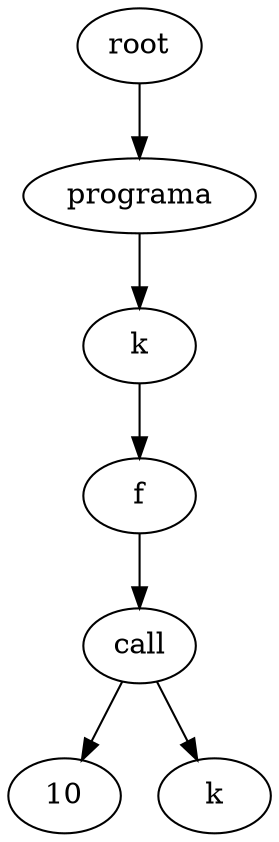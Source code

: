 digraph G {
node_0x1d2f8e0 [label="k"]
node_0x1d2fa20 [label="10"]
node_0x1d2faa0 [label="k"]
node_0x1d2fa60 [label="call"]
node_0x1d2fa60 -> node_0x1d2faa0
node_0x1d2fa60 -> node_0x1d2fa20
node_0x1d2fb20 [label="f"]
node_0x1d2fb20 -> node_0x1d2fa60
node_0x1d2f8e0 -> node_0x1d2fb20
node_0x1d28270 [label="programa"]
node_0x1d28270 -> node_0x1d2f8e0
root -> node_0x1d28270
root [label="root"]
}
